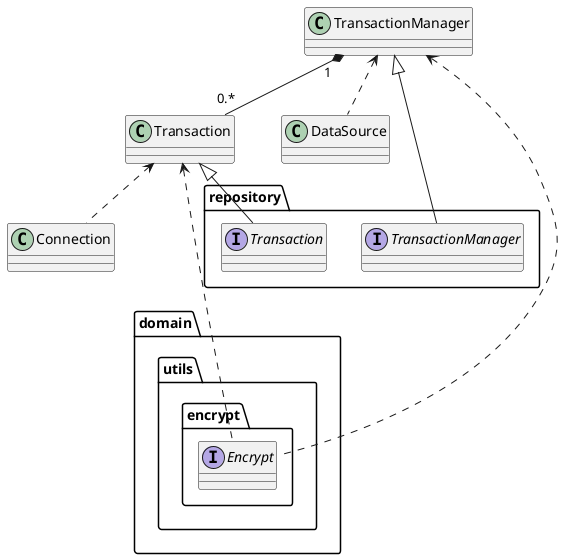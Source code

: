 @startuml

class TransactionManager
class Transaction

namespace repository {
    interface TransactionManager
    interface Transaction
}

TransactionManager <|-- repository.TransactionManager
Transaction <|-- repository.Transaction

TransactionManager "1" *-- "0.*" Transaction

namespace domain.utils.encrypt {
    interface Encrypt
}

TransactionManager <.. DataSource
TransactionManager <... Encrypt

Transaction <... Encrypt
Transaction <.. Connection

@enduml
